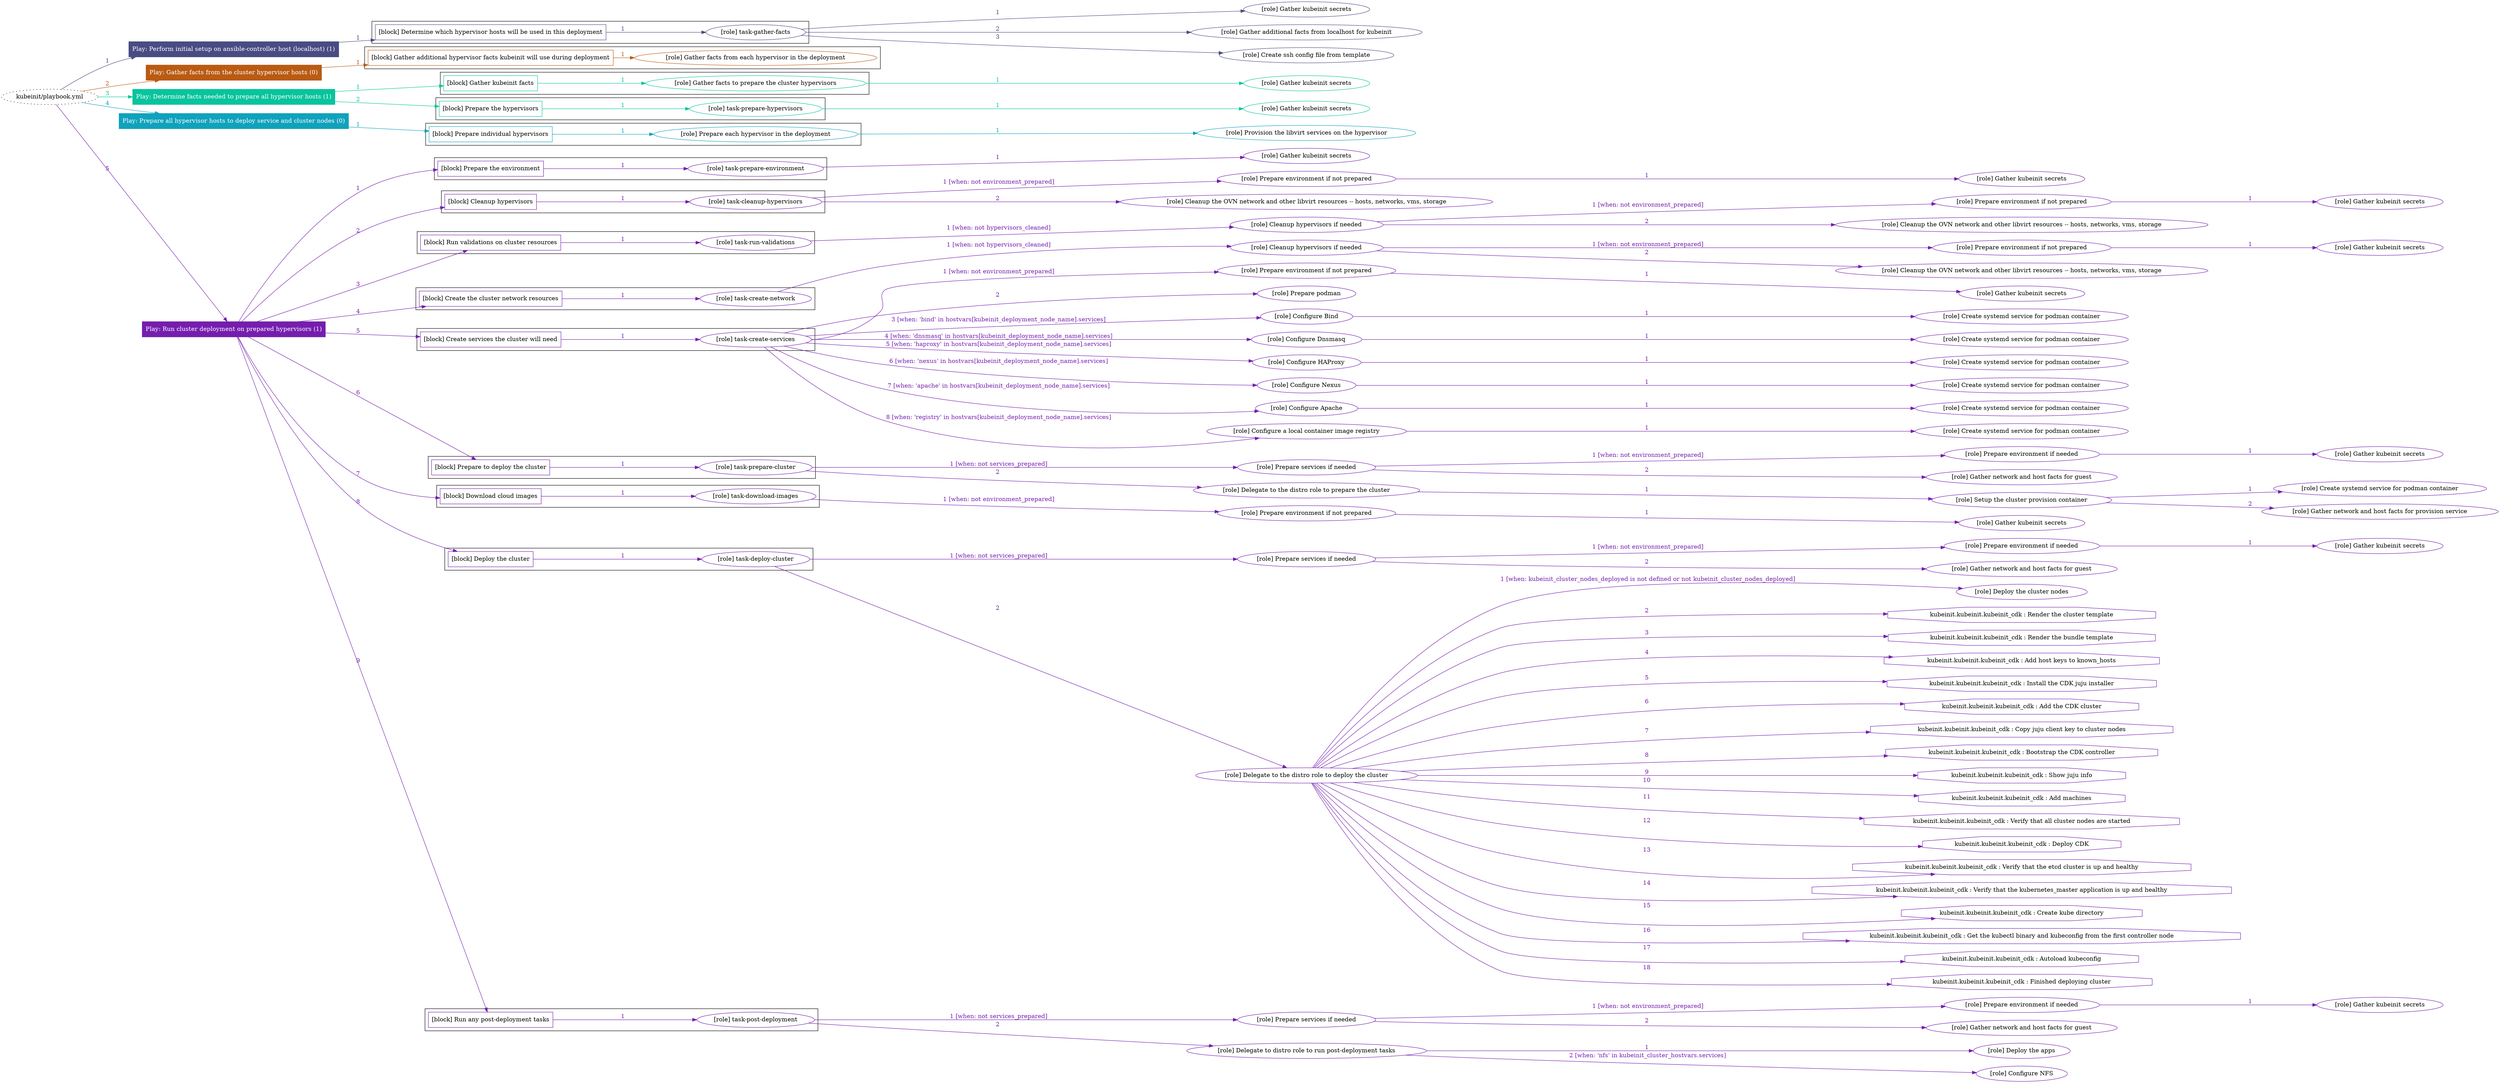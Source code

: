 digraph {
	graph [concentrate=true ordering=in rankdir=LR ratio=fill]
	edge [esep=5 sep=10]
	"kubeinit/playbook.yml" [URL="/home/runner/work/kubeinit/kubeinit/kubeinit/playbook.yml" id=playbook_807afcb3 style=dotted]
	play_72d85280 [label="Play: Perform initial setup on ansible-controller host (localhost) (1)" URL="/home/runner/work/kubeinit/kubeinit/kubeinit/playbook.yml" color="#494c83" fontcolor="#ffffff" id=play_72d85280 shape=box style=filled tooltip=localhost]
	"kubeinit/playbook.yml" -> play_72d85280 [label="1 " color="#494c83" fontcolor="#494c83" id=edge_9bc41b29 labeltooltip="1 " tooltip="1 "]
	subgraph "Gather kubeinit secrets" {
		role_d0f6500c [label="[role] Gather kubeinit secrets" URL="/home/runner/.ansible/collections/ansible_collections/kubeinit/kubeinit/roles/kubeinit_prepare/tasks/build_hypervisors_group.yml" color="#494c83" id=role_d0f6500c tooltip="Gather kubeinit secrets"]
	}
	subgraph "Gather additional facts from localhost for kubeinit" {
		role_c0fd6f5e [label="[role] Gather additional facts from localhost for kubeinit" URL="/home/runner/.ansible/collections/ansible_collections/kubeinit/kubeinit/roles/kubeinit_prepare/tasks/build_hypervisors_group.yml" color="#494c83" id=role_c0fd6f5e tooltip="Gather additional facts from localhost for kubeinit"]
	}
	subgraph "Create ssh config file from template" {
		role_49e14004 [label="[role] Create ssh config file from template" URL="/home/runner/.ansible/collections/ansible_collections/kubeinit/kubeinit/roles/kubeinit_prepare/tasks/build_hypervisors_group.yml" color="#494c83" id=role_49e14004 tooltip="Create ssh config file from template"]
	}
	subgraph "task-gather-facts" {
		role_66476ab8 [label="[role] task-gather-facts" URL="/home/runner/work/kubeinit/kubeinit/kubeinit/playbook.yml" color="#494c83" id=role_66476ab8 tooltip="task-gather-facts"]
		role_66476ab8 -> role_d0f6500c [label="1 " color="#494c83" fontcolor="#494c83" id=edge_bdbd40cb labeltooltip="1 " tooltip="1 "]
		role_66476ab8 -> role_c0fd6f5e [label="2 " color="#494c83" fontcolor="#494c83" id=edge_6bf9a58d labeltooltip="2 " tooltip="2 "]
		role_66476ab8 -> role_49e14004 [label="3 " color="#494c83" fontcolor="#494c83" id=edge_45134949 labeltooltip="3 " tooltip="3 "]
	}
	subgraph "Play: Perform initial setup on ansible-controller host (localhost) (1)" {
		play_72d85280 -> block_8eb4aaf5 [label=1 color="#494c83" fontcolor="#494c83" id=edge_737d1ac2 labeltooltip=1 tooltip=1]
		subgraph cluster_block_8eb4aaf5 {
			block_8eb4aaf5 [label="[block] Determine which hypervisor hosts will be used in this deployment" URL="/home/runner/work/kubeinit/kubeinit/kubeinit/playbook.yml" color="#494c83" id=block_8eb4aaf5 labeltooltip="Determine which hypervisor hosts will be used in this deployment" shape=box tooltip="Determine which hypervisor hosts will be used in this deployment"]
			block_8eb4aaf5 -> role_66476ab8 [label="1 " color="#494c83" fontcolor="#494c83" id=edge_fb943f0a labeltooltip="1 " tooltip="1 "]
		}
	}
	play_82b5a9ed [label="Play: Gather facts from the cluster hypervisor hosts (0)" URL="/home/runner/work/kubeinit/kubeinit/kubeinit/playbook.yml" color="#b95b13" fontcolor="#ffffff" id=play_82b5a9ed shape=box style=filled tooltip="Play: Gather facts from the cluster hypervisor hosts (0)"]
	"kubeinit/playbook.yml" -> play_82b5a9ed [label="2 " color="#b95b13" fontcolor="#b95b13" id=edge_2a44a134 labeltooltip="2 " tooltip="2 "]
	subgraph "Gather facts from each hypervisor in the deployment" {
		role_7e73f5ad [label="[role] Gather facts from each hypervisor in the deployment" URL="/home/runner/work/kubeinit/kubeinit/kubeinit/playbook.yml" color="#b95b13" id=role_7e73f5ad tooltip="Gather facts from each hypervisor in the deployment"]
	}
	subgraph "Play: Gather facts from the cluster hypervisor hosts (0)" {
		play_82b5a9ed -> block_89ebc3cc [label=1 color="#b95b13" fontcolor="#b95b13" id=edge_05bf8b0d labeltooltip=1 tooltip=1]
		subgraph cluster_block_89ebc3cc {
			block_89ebc3cc [label="[block] Gather additional hypervisor facts kubeinit will use during deployment" URL="/home/runner/work/kubeinit/kubeinit/kubeinit/playbook.yml" color="#b95b13" id=block_89ebc3cc labeltooltip="Gather additional hypervisor facts kubeinit will use during deployment" shape=box tooltip="Gather additional hypervisor facts kubeinit will use during deployment"]
			block_89ebc3cc -> role_7e73f5ad [label="1 " color="#b95b13" fontcolor="#b95b13" id=edge_594b7ee4 labeltooltip="1 " tooltip="1 "]
		}
	}
	play_d6a08d46 [label="Play: Determine facts needed to prepare all hypervisor hosts (1)" URL="/home/runner/work/kubeinit/kubeinit/kubeinit/playbook.yml" color="#08c49d" fontcolor="#ffffff" id=play_d6a08d46 shape=box style=filled tooltip=localhost]
	"kubeinit/playbook.yml" -> play_d6a08d46 [label="3 " color="#08c49d" fontcolor="#08c49d" id=edge_3e920ef9 labeltooltip="3 " tooltip="3 "]
	subgraph "Gather kubeinit secrets" {
		role_554f23fd [label="[role] Gather kubeinit secrets" URL="/home/runner/.ansible/collections/ansible_collections/kubeinit/kubeinit/roles/kubeinit_prepare/tasks/gather_kubeinit_facts.yml" color="#08c49d" id=role_554f23fd tooltip="Gather kubeinit secrets"]
	}
	subgraph "Gather facts to prepare the cluster hypervisors" {
		role_9207a288 [label="[role] Gather facts to prepare the cluster hypervisors" URL="/home/runner/work/kubeinit/kubeinit/kubeinit/playbook.yml" color="#08c49d" id=role_9207a288 tooltip="Gather facts to prepare the cluster hypervisors"]
		role_9207a288 -> role_554f23fd [label="1 " color="#08c49d" fontcolor="#08c49d" id=edge_f688b515 labeltooltip="1 " tooltip="1 "]
	}
	subgraph "Gather kubeinit secrets" {
		role_eb091a63 [label="[role] Gather kubeinit secrets" URL="/home/runner/.ansible/collections/ansible_collections/kubeinit/kubeinit/roles/kubeinit_prepare/tasks/gather_kubeinit_facts.yml" color="#08c49d" id=role_eb091a63 tooltip="Gather kubeinit secrets"]
	}
	subgraph "task-prepare-hypervisors" {
		role_2efc2c1f [label="[role] task-prepare-hypervisors" URL="/home/runner/work/kubeinit/kubeinit/kubeinit/playbook.yml" color="#08c49d" id=role_2efc2c1f tooltip="task-prepare-hypervisors"]
		role_2efc2c1f -> role_eb091a63 [label="1 " color="#08c49d" fontcolor="#08c49d" id=edge_289c73aa labeltooltip="1 " tooltip="1 "]
	}
	subgraph "Play: Determine facts needed to prepare all hypervisor hosts (1)" {
		play_d6a08d46 -> block_67464c4c [label=1 color="#08c49d" fontcolor="#08c49d" id=edge_c798e070 labeltooltip=1 tooltip=1]
		subgraph cluster_block_67464c4c {
			block_67464c4c [label="[block] Gather kubeinit facts" URL="/home/runner/work/kubeinit/kubeinit/kubeinit/playbook.yml" color="#08c49d" id=block_67464c4c labeltooltip="Gather kubeinit facts" shape=box tooltip="Gather kubeinit facts"]
			block_67464c4c -> role_9207a288 [label="1 " color="#08c49d" fontcolor="#08c49d" id=edge_fb7021fe labeltooltip="1 " tooltip="1 "]
		}
		play_d6a08d46 -> block_cfb1b53c [label=2 color="#08c49d" fontcolor="#08c49d" id=edge_9800d2ea labeltooltip=2 tooltip=2]
		subgraph cluster_block_cfb1b53c {
			block_cfb1b53c [label="[block] Prepare the hypervisors" URL="/home/runner/work/kubeinit/kubeinit/kubeinit/playbook.yml" color="#08c49d" id=block_cfb1b53c labeltooltip="Prepare the hypervisors" shape=box tooltip="Prepare the hypervisors"]
			block_cfb1b53c -> role_2efc2c1f [label="1 " color="#08c49d" fontcolor="#08c49d" id=edge_432f8494 labeltooltip="1 " tooltip="1 "]
		}
	}
	play_b686826c [label="Play: Prepare all hypervisor hosts to deploy service and cluster nodes (0)" URL="/home/runner/work/kubeinit/kubeinit/kubeinit/playbook.yml" color="#10a2bc" fontcolor="#ffffff" id=play_b686826c shape=box style=filled tooltip="Play: Prepare all hypervisor hosts to deploy service and cluster nodes (0)"]
	"kubeinit/playbook.yml" -> play_b686826c [label="4 " color="#10a2bc" fontcolor="#10a2bc" id=edge_7650e590 labeltooltip="4 " tooltip="4 "]
	subgraph "Provision the libvirt services on the hypervisor" {
		role_6a83eb4a [label="[role] Provision the libvirt services on the hypervisor" URL="/home/runner/.ansible/collections/ansible_collections/kubeinit/kubeinit/roles/kubeinit_prepare/tasks/prepare_hypervisor.yml" color="#10a2bc" id=role_6a83eb4a tooltip="Provision the libvirt services on the hypervisor"]
	}
	subgraph "Prepare each hypervisor in the deployment" {
		role_26cecf05 [label="[role] Prepare each hypervisor in the deployment" URL="/home/runner/work/kubeinit/kubeinit/kubeinit/playbook.yml" color="#10a2bc" id=role_26cecf05 tooltip="Prepare each hypervisor in the deployment"]
		role_26cecf05 -> role_6a83eb4a [label="1 " color="#10a2bc" fontcolor="#10a2bc" id=edge_0ee07f1f labeltooltip="1 " tooltip="1 "]
	}
	subgraph "Play: Prepare all hypervisor hosts to deploy service and cluster nodes (0)" {
		play_b686826c -> block_3ac03a0c [label=1 color="#10a2bc" fontcolor="#10a2bc" id=edge_50d539e2 labeltooltip=1 tooltip=1]
		subgraph cluster_block_3ac03a0c {
			block_3ac03a0c [label="[block] Prepare individual hypervisors" URL="/home/runner/work/kubeinit/kubeinit/kubeinit/playbook.yml" color="#10a2bc" id=block_3ac03a0c labeltooltip="Prepare individual hypervisors" shape=box tooltip="Prepare individual hypervisors"]
			block_3ac03a0c -> role_26cecf05 [label="1 " color="#10a2bc" fontcolor="#10a2bc" id=edge_7c0b0157 labeltooltip="1 " tooltip="1 "]
		}
	}
	play_881caf05 [label="Play: Run cluster deployment on prepared hypervisors (1)" URL="/home/runner/work/kubeinit/kubeinit/kubeinit/playbook.yml" color="#751eae" fontcolor="#ffffff" id=play_881caf05 shape=box style=filled tooltip=localhost]
	"kubeinit/playbook.yml" -> play_881caf05 [label="5 " color="#751eae" fontcolor="#751eae" id=edge_552448b4 labeltooltip="5 " tooltip="5 "]
	subgraph "Gather kubeinit secrets" {
		role_c11ff6de [label="[role] Gather kubeinit secrets" URL="/home/runner/.ansible/collections/ansible_collections/kubeinit/kubeinit/roles/kubeinit_prepare/tasks/gather_kubeinit_facts.yml" color="#751eae" id=role_c11ff6de tooltip="Gather kubeinit secrets"]
	}
	subgraph "task-prepare-environment" {
		role_1b813ffa [label="[role] task-prepare-environment" URL="/home/runner/work/kubeinit/kubeinit/kubeinit/playbook.yml" color="#751eae" id=role_1b813ffa tooltip="task-prepare-environment"]
		role_1b813ffa -> role_c11ff6de [label="1 " color="#751eae" fontcolor="#751eae" id=edge_c035a4ec labeltooltip="1 " tooltip="1 "]
	}
	subgraph "Gather kubeinit secrets" {
		role_f7f5b5ad [label="[role] Gather kubeinit secrets" URL="/home/runner/.ansible/collections/ansible_collections/kubeinit/kubeinit/roles/kubeinit_prepare/tasks/gather_kubeinit_facts.yml" color="#751eae" id=role_f7f5b5ad tooltip="Gather kubeinit secrets"]
	}
	subgraph "Prepare environment if not prepared" {
		role_ed73eca5 [label="[role] Prepare environment if not prepared" URL="/home/runner/.ansible/collections/ansible_collections/kubeinit/kubeinit/roles/kubeinit_prepare/tasks/cleanup_hypervisors.yml" color="#751eae" id=role_ed73eca5 tooltip="Prepare environment if not prepared"]
		role_ed73eca5 -> role_f7f5b5ad [label="1 " color="#751eae" fontcolor="#751eae" id=edge_040d75dd labeltooltip="1 " tooltip="1 "]
	}
	subgraph "Cleanup the OVN network and other libvirt resources -- hosts, networks, vms, storage" {
		role_44eb59c2 [label="[role] Cleanup the OVN network and other libvirt resources -- hosts, networks, vms, storage" URL="/home/runner/.ansible/collections/ansible_collections/kubeinit/kubeinit/roles/kubeinit_prepare/tasks/cleanup_hypervisors.yml" color="#751eae" id=role_44eb59c2 tooltip="Cleanup the OVN network and other libvirt resources -- hosts, networks, vms, storage"]
	}
	subgraph "task-cleanup-hypervisors" {
		role_c68fcd08 [label="[role] task-cleanup-hypervisors" URL="/home/runner/work/kubeinit/kubeinit/kubeinit/playbook.yml" color="#751eae" id=role_c68fcd08 tooltip="task-cleanup-hypervisors"]
		role_c68fcd08 -> role_ed73eca5 [label="1 [when: not environment_prepared]" color="#751eae" fontcolor="#751eae" id=edge_2a2c1946 labeltooltip="1 [when: not environment_prepared]" tooltip="1 [when: not environment_prepared]"]
		role_c68fcd08 -> role_44eb59c2 [label="2 " color="#751eae" fontcolor="#751eae" id=edge_a1aee3fc labeltooltip="2 " tooltip="2 "]
	}
	subgraph "Gather kubeinit secrets" {
		role_733ccf78 [label="[role] Gather kubeinit secrets" URL="/home/runner/.ansible/collections/ansible_collections/kubeinit/kubeinit/roles/kubeinit_prepare/tasks/gather_kubeinit_facts.yml" color="#751eae" id=role_733ccf78 tooltip="Gather kubeinit secrets"]
	}
	subgraph "Prepare environment if not prepared" {
		role_c6f734a5 [label="[role] Prepare environment if not prepared" URL="/home/runner/.ansible/collections/ansible_collections/kubeinit/kubeinit/roles/kubeinit_prepare/tasks/cleanup_hypervisors.yml" color="#751eae" id=role_c6f734a5 tooltip="Prepare environment if not prepared"]
		role_c6f734a5 -> role_733ccf78 [label="1 " color="#751eae" fontcolor="#751eae" id=edge_d8a799dd labeltooltip="1 " tooltip="1 "]
	}
	subgraph "Cleanup the OVN network and other libvirt resources -- hosts, networks, vms, storage" {
		role_660168cf [label="[role] Cleanup the OVN network and other libvirt resources -- hosts, networks, vms, storage" URL="/home/runner/.ansible/collections/ansible_collections/kubeinit/kubeinit/roles/kubeinit_prepare/tasks/cleanup_hypervisors.yml" color="#751eae" id=role_660168cf tooltip="Cleanup the OVN network and other libvirt resources -- hosts, networks, vms, storage"]
	}
	subgraph "Cleanup hypervisors if needed" {
		role_6ae39005 [label="[role] Cleanup hypervisors if needed" URL="/home/runner/.ansible/collections/ansible_collections/kubeinit/kubeinit/roles/kubeinit_validations/tasks/main.yml" color="#751eae" id=role_6ae39005 tooltip="Cleanup hypervisors if needed"]
		role_6ae39005 -> role_c6f734a5 [label="1 [when: not environment_prepared]" color="#751eae" fontcolor="#751eae" id=edge_a6c81560 labeltooltip="1 [when: not environment_prepared]" tooltip="1 [when: not environment_prepared]"]
		role_6ae39005 -> role_660168cf [label="2 " color="#751eae" fontcolor="#751eae" id=edge_58516fd8 labeltooltip="2 " tooltip="2 "]
	}
	subgraph "task-run-validations" {
		role_bd61c7ae [label="[role] task-run-validations" URL="/home/runner/work/kubeinit/kubeinit/kubeinit/playbook.yml" color="#751eae" id=role_bd61c7ae tooltip="task-run-validations"]
		role_bd61c7ae -> role_6ae39005 [label="1 [when: not hypervisors_cleaned]" color="#751eae" fontcolor="#751eae" id=edge_e5ff1465 labeltooltip="1 [when: not hypervisors_cleaned]" tooltip="1 [when: not hypervisors_cleaned]"]
	}
	subgraph "Gather kubeinit secrets" {
		role_5136def2 [label="[role] Gather kubeinit secrets" URL="/home/runner/.ansible/collections/ansible_collections/kubeinit/kubeinit/roles/kubeinit_prepare/tasks/gather_kubeinit_facts.yml" color="#751eae" id=role_5136def2 tooltip="Gather kubeinit secrets"]
	}
	subgraph "Prepare environment if not prepared" {
		role_7eaab13d [label="[role] Prepare environment if not prepared" URL="/home/runner/.ansible/collections/ansible_collections/kubeinit/kubeinit/roles/kubeinit_prepare/tasks/cleanup_hypervisors.yml" color="#751eae" id=role_7eaab13d tooltip="Prepare environment if not prepared"]
		role_7eaab13d -> role_5136def2 [label="1 " color="#751eae" fontcolor="#751eae" id=edge_f37d13d8 labeltooltip="1 " tooltip="1 "]
	}
	subgraph "Cleanup the OVN network and other libvirt resources -- hosts, networks, vms, storage" {
		role_8e941ceb [label="[role] Cleanup the OVN network and other libvirt resources -- hosts, networks, vms, storage" URL="/home/runner/.ansible/collections/ansible_collections/kubeinit/kubeinit/roles/kubeinit_prepare/tasks/cleanup_hypervisors.yml" color="#751eae" id=role_8e941ceb tooltip="Cleanup the OVN network and other libvirt resources -- hosts, networks, vms, storage"]
	}
	subgraph "Cleanup hypervisors if needed" {
		role_cb40becd [label="[role] Cleanup hypervisors if needed" URL="/home/runner/.ansible/collections/ansible_collections/kubeinit/kubeinit/roles/kubeinit_libvirt/tasks/create_network.yml" color="#751eae" id=role_cb40becd tooltip="Cleanup hypervisors if needed"]
		role_cb40becd -> role_7eaab13d [label="1 [when: not environment_prepared]" color="#751eae" fontcolor="#751eae" id=edge_5a046786 labeltooltip="1 [when: not environment_prepared]" tooltip="1 [when: not environment_prepared]"]
		role_cb40becd -> role_8e941ceb [label="2 " color="#751eae" fontcolor="#751eae" id=edge_f82b9a5c labeltooltip="2 " tooltip="2 "]
	}
	subgraph "task-create-network" {
		role_6bb20e8b [label="[role] task-create-network" URL="/home/runner/work/kubeinit/kubeinit/kubeinit/playbook.yml" color="#751eae" id=role_6bb20e8b tooltip="task-create-network"]
		role_6bb20e8b -> role_cb40becd [label="1 [when: not hypervisors_cleaned]" color="#751eae" fontcolor="#751eae" id=edge_0411e12e labeltooltip="1 [when: not hypervisors_cleaned]" tooltip="1 [when: not hypervisors_cleaned]"]
	}
	subgraph "Gather kubeinit secrets" {
		role_bf42d7fd [label="[role] Gather kubeinit secrets" URL="/home/runner/.ansible/collections/ansible_collections/kubeinit/kubeinit/roles/kubeinit_prepare/tasks/gather_kubeinit_facts.yml" color="#751eae" id=role_bf42d7fd tooltip="Gather kubeinit secrets"]
	}
	subgraph "Prepare environment if not prepared" {
		role_5a38db80 [label="[role] Prepare environment if not prepared" URL="/home/runner/.ansible/collections/ansible_collections/kubeinit/kubeinit/roles/kubeinit_services/tasks/main.yml" color="#751eae" id=role_5a38db80 tooltip="Prepare environment if not prepared"]
		role_5a38db80 -> role_bf42d7fd [label="1 " color="#751eae" fontcolor="#751eae" id=edge_8f5bc291 labeltooltip="1 " tooltip="1 "]
	}
	subgraph "Prepare podman" {
		role_eb76ab4a [label="[role] Prepare podman" URL="/home/runner/.ansible/collections/ansible_collections/kubeinit/kubeinit/roles/kubeinit_services/tasks/00_create_service_pod.yml" color="#751eae" id=role_eb76ab4a tooltip="Prepare podman"]
	}
	subgraph "Create systemd service for podman container" {
		role_575f34af [label="[role] Create systemd service for podman container" URL="/home/runner/.ansible/collections/ansible_collections/kubeinit/kubeinit/roles/kubeinit_bind/tasks/main.yml" color="#751eae" id=role_575f34af tooltip="Create systemd service for podman container"]
	}
	subgraph "Configure Bind" {
		role_e87ea4a6 [label="[role] Configure Bind" URL="/home/runner/.ansible/collections/ansible_collections/kubeinit/kubeinit/roles/kubeinit_services/tasks/start_services_containers.yml" color="#751eae" id=role_e87ea4a6 tooltip="Configure Bind"]
		role_e87ea4a6 -> role_575f34af [label="1 " color="#751eae" fontcolor="#751eae" id=edge_14bcb4c8 labeltooltip="1 " tooltip="1 "]
	}
	subgraph "Create systemd service for podman container" {
		role_1bb0c163 [label="[role] Create systemd service for podman container" URL="/home/runner/.ansible/collections/ansible_collections/kubeinit/kubeinit/roles/kubeinit_dnsmasq/tasks/main.yml" color="#751eae" id=role_1bb0c163 tooltip="Create systemd service for podman container"]
	}
	subgraph "Configure Dnsmasq" {
		role_d3bd1fcc [label="[role] Configure Dnsmasq" URL="/home/runner/.ansible/collections/ansible_collections/kubeinit/kubeinit/roles/kubeinit_services/tasks/start_services_containers.yml" color="#751eae" id=role_d3bd1fcc tooltip="Configure Dnsmasq"]
		role_d3bd1fcc -> role_1bb0c163 [label="1 " color="#751eae" fontcolor="#751eae" id=edge_4b89a2ef labeltooltip="1 " tooltip="1 "]
	}
	subgraph "Create systemd service for podman container" {
		role_dff779b5 [label="[role] Create systemd service for podman container" URL="/home/runner/.ansible/collections/ansible_collections/kubeinit/kubeinit/roles/kubeinit_haproxy/tasks/main.yml" color="#751eae" id=role_dff779b5 tooltip="Create systemd service for podman container"]
	}
	subgraph "Configure HAProxy" {
		role_7f648210 [label="[role] Configure HAProxy" URL="/home/runner/.ansible/collections/ansible_collections/kubeinit/kubeinit/roles/kubeinit_services/tasks/start_services_containers.yml" color="#751eae" id=role_7f648210 tooltip="Configure HAProxy"]
		role_7f648210 -> role_dff779b5 [label="1 " color="#751eae" fontcolor="#751eae" id=edge_c0f6be6f labeltooltip="1 " tooltip="1 "]
	}
	subgraph "Create systemd service for podman container" {
		role_eb3d4fac [label="[role] Create systemd service for podman container" URL="/home/runner/.ansible/collections/ansible_collections/kubeinit/kubeinit/roles/kubeinit_nexus/tasks/main.yml" color="#751eae" id=role_eb3d4fac tooltip="Create systemd service for podman container"]
	}
	subgraph "Configure Nexus" {
		role_e10afb82 [label="[role] Configure Nexus" URL="/home/runner/.ansible/collections/ansible_collections/kubeinit/kubeinit/roles/kubeinit_services/tasks/start_services_containers.yml" color="#751eae" id=role_e10afb82 tooltip="Configure Nexus"]
		role_e10afb82 -> role_eb3d4fac [label="1 " color="#751eae" fontcolor="#751eae" id=edge_427fa531 labeltooltip="1 " tooltip="1 "]
	}
	subgraph "Create systemd service for podman container" {
		role_0a8f95b3 [label="[role] Create systemd service for podman container" URL="/home/runner/.ansible/collections/ansible_collections/kubeinit/kubeinit/roles/kubeinit_apache/tasks/main.yml" color="#751eae" id=role_0a8f95b3 tooltip="Create systemd service for podman container"]
	}
	subgraph "Configure Apache" {
		role_bf0d2a94 [label="[role] Configure Apache" URL="/home/runner/.ansible/collections/ansible_collections/kubeinit/kubeinit/roles/kubeinit_services/tasks/start_services_containers.yml" color="#751eae" id=role_bf0d2a94 tooltip="Configure Apache"]
		role_bf0d2a94 -> role_0a8f95b3 [label="1 " color="#751eae" fontcolor="#751eae" id=edge_01e96ae9 labeltooltip="1 " tooltip="1 "]
	}
	subgraph "Create systemd service for podman container" {
		role_7c268ee1 [label="[role] Create systemd service for podman container" URL="/home/runner/.ansible/collections/ansible_collections/kubeinit/kubeinit/roles/kubeinit_registry/tasks/main.yml" color="#751eae" id=role_7c268ee1 tooltip="Create systemd service for podman container"]
	}
	subgraph "Configure a local container image registry" {
		role_0f1f78fd [label="[role] Configure a local container image registry" URL="/home/runner/.ansible/collections/ansible_collections/kubeinit/kubeinit/roles/kubeinit_services/tasks/start_services_containers.yml" color="#751eae" id=role_0f1f78fd tooltip="Configure a local container image registry"]
		role_0f1f78fd -> role_7c268ee1 [label="1 " color="#751eae" fontcolor="#751eae" id=edge_cf4351cc labeltooltip="1 " tooltip="1 "]
	}
	subgraph "task-create-services" {
		role_6c9d76ae [label="[role] task-create-services" URL="/home/runner/work/kubeinit/kubeinit/kubeinit/playbook.yml" color="#751eae" id=role_6c9d76ae tooltip="task-create-services"]
		role_6c9d76ae -> role_5a38db80 [label="1 [when: not environment_prepared]" color="#751eae" fontcolor="#751eae" id=edge_48bfd8c1 labeltooltip="1 [when: not environment_prepared]" tooltip="1 [when: not environment_prepared]"]
		role_6c9d76ae -> role_eb76ab4a [label="2 " color="#751eae" fontcolor="#751eae" id=edge_be84095b labeltooltip="2 " tooltip="2 "]
		role_6c9d76ae -> role_e87ea4a6 [label="3 [when: 'bind' in hostvars[kubeinit_deployment_node_name].services]" color="#751eae" fontcolor="#751eae" id=edge_716dd0cf labeltooltip="3 [when: 'bind' in hostvars[kubeinit_deployment_node_name].services]" tooltip="3 [when: 'bind' in hostvars[kubeinit_deployment_node_name].services]"]
		role_6c9d76ae -> role_d3bd1fcc [label="4 [when: 'dnsmasq' in hostvars[kubeinit_deployment_node_name].services]" color="#751eae" fontcolor="#751eae" id=edge_144d5f93 labeltooltip="4 [when: 'dnsmasq' in hostvars[kubeinit_deployment_node_name].services]" tooltip="4 [when: 'dnsmasq' in hostvars[kubeinit_deployment_node_name].services]"]
		role_6c9d76ae -> role_7f648210 [label="5 [when: 'haproxy' in hostvars[kubeinit_deployment_node_name].services]" color="#751eae" fontcolor="#751eae" id=edge_ea8cf2e4 labeltooltip="5 [when: 'haproxy' in hostvars[kubeinit_deployment_node_name].services]" tooltip="5 [when: 'haproxy' in hostvars[kubeinit_deployment_node_name].services]"]
		role_6c9d76ae -> role_e10afb82 [label="6 [when: 'nexus' in hostvars[kubeinit_deployment_node_name].services]" color="#751eae" fontcolor="#751eae" id=edge_d9e8861c labeltooltip="6 [when: 'nexus' in hostvars[kubeinit_deployment_node_name].services]" tooltip="6 [when: 'nexus' in hostvars[kubeinit_deployment_node_name].services]"]
		role_6c9d76ae -> role_bf0d2a94 [label="7 [when: 'apache' in hostvars[kubeinit_deployment_node_name].services]" color="#751eae" fontcolor="#751eae" id=edge_e33cdd08 labeltooltip="7 [when: 'apache' in hostvars[kubeinit_deployment_node_name].services]" tooltip="7 [when: 'apache' in hostvars[kubeinit_deployment_node_name].services]"]
		role_6c9d76ae -> role_0f1f78fd [label="8 [when: 'registry' in hostvars[kubeinit_deployment_node_name].services]" color="#751eae" fontcolor="#751eae" id=edge_11b9a8f1 labeltooltip="8 [when: 'registry' in hostvars[kubeinit_deployment_node_name].services]" tooltip="8 [when: 'registry' in hostvars[kubeinit_deployment_node_name].services]"]
	}
	subgraph "Gather kubeinit secrets" {
		role_78df34a3 [label="[role] Gather kubeinit secrets" URL="/home/runner/.ansible/collections/ansible_collections/kubeinit/kubeinit/roles/kubeinit_prepare/tasks/gather_kubeinit_facts.yml" color="#751eae" id=role_78df34a3 tooltip="Gather kubeinit secrets"]
	}
	subgraph "Prepare environment if needed" {
		role_e492ac9a [label="[role] Prepare environment if needed" URL="/home/runner/.ansible/collections/ansible_collections/kubeinit/kubeinit/roles/kubeinit_services/tasks/prepare_services.yml" color="#751eae" id=role_e492ac9a tooltip="Prepare environment if needed"]
		role_e492ac9a -> role_78df34a3 [label="1 " color="#751eae" fontcolor="#751eae" id=edge_97ec42a4 labeltooltip="1 " tooltip="1 "]
	}
	subgraph "Gather network and host facts for guest" {
		role_60ca4f12 [label="[role] Gather network and host facts for guest" URL="/home/runner/.ansible/collections/ansible_collections/kubeinit/kubeinit/roles/kubeinit_services/tasks/prepare_services.yml" color="#751eae" id=role_60ca4f12 tooltip="Gather network and host facts for guest"]
	}
	subgraph "Prepare services if needed" {
		role_ce12ed28 [label="[role] Prepare services if needed" URL="/home/runner/.ansible/collections/ansible_collections/kubeinit/kubeinit/roles/kubeinit_prepare/tasks/prepare_cluster.yml" color="#751eae" id=role_ce12ed28 tooltip="Prepare services if needed"]
		role_ce12ed28 -> role_e492ac9a [label="1 [when: not environment_prepared]" color="#751eae" fontcolor="#751eae" id=edge_fbbbae9d labeltooltip="1 [when: not environment_prepared]" tooltip="1 [when: not environment_prepared]"]
		role_ce12ed28 -> role_60ca4f12 [label="2 " color="#751eae" fontcolor="#751eae" id=edge_83807e30 labeltooltip="2 " tooltip="2 "]
	}
	subgraph "Create systemd service for podman container" {
		role_eb3cd136 [label="[role] Create systemd service for podman container" URL="/home/runner/.ansible/collections/ansible_collections/kubeinit/kubeinit/roles/kubeinit_services/tasks/create_provision_container.yml" color="#751eae" id=role_eb3cd136 tooltip="Create systemd service for podman container"]
	}
	subgraph "Gather network and host facts for provision service" {
		role_b2dedeb6 [label="[role] Gather network and host facts for provision service" URL="/home/runner/.ansible/collections/ansible_collections/kubeinit/kubeinit/roles/kubeinit_services/tasks/create_provision_container.yml" color="#751eae" id=role_b2dedeb6 tooltip="Gather network and host facts for provision service"]
	}
	subgraph "Setup the cluster provision container" {
		role_71a88850 [label="[role] Setup the cluster provision container" URL="/home/runner/.ansible/collections/ansible_collections/kubeinit/kubeinit/roles/kubeinit_cdk/tasks/prepare_cluster.yml" color="#751eae" id=role_71a88850 tooltip="Setup the cluster provision container"]
		role_71a88850 -> role_eb3cd136 [label="1 " color="#751eae" fontcolor="#751eae" id=edge_614dc956 labeltooltip="1 " tooltip="1 "]
		role_71a88850 -> role_b2dedeb6 [label="2 " color="#751eae" fontcolor="#751eae" id=edge_e0928545 labeltooltip="2 " tooltip="2 "]
	}
	subgraph "Delegate to the distro role to prepare the cluster" {
		role_90d69d1c [label="[role] Delegate to the distro role to prepare the cluster" URL="/home/runner/.ansible/collections/ansible_collections/kubeinit/kubeinit/roles/kubeinit_prepare/tasks/prepare_cluster.yml" color="#751eae" id=role_90d69d1c tooltip="Delegate to the distro role to prepare the cluster"]
		role_90d69d1c -> role_71a88850 [label="1 " color="#751eae" fontcolor="#751eae" id=edge_407f5cac labeltooltip="1 " tooltip="1 "]
	}
	subgraph "task-prepare-cluster" {
		role_5bd3fca1 [label="[role] task-prepare-cluster" URL="/home/runner/work/kubeinit/kubeinit/kubeinit/playbook.yml" color="#751eae" id=role_5bd3fca1 tooltip="task-prepare-cluster"]
		role_5bd3fca1 -> role_ce12ed28 [label="1 [when: not services_prepared]" color="#751eae" fontcolor="#751eae" id=edge_e4af26b3 labeltooltip="1 [when: not services_prepared]" tooltip="1 [when: not services_prepared]"]
		role_5bd3fca1 -> role_90d69d1c [label="2 " color="#751eae" fontcolor="#751eae" id=edge_20dd301e labeltooltip="2 " tooltip="2 "]
	}
	subgraph "Gather kubeinit secrets" {
		role_17f5a322 [label="[role] Gather kubeinit secrets" URL="/home/runner/.ansible/collections/ansible_collections/kubeinit/kubeinit/roles/kubeinit_prepare/tasks/gather_kubeinit_facts.yml" color="#751eae" id=role_17f5a322 tooltip="Gather kubeinit secrets"]
	}
	subgraph "Prepare environment if not prepared" {
		role_33a41c2b [label="[role] Prepare environment if not prepared" URL="/home/runner/.ansible/collections/ansible_collections/kubeinit/kubeinit/roles/kubeinit_libvirt/tasks/download_cloud_images.yml" color="#751eae" id=role_33a41c2b tooltip="Prepare environment if not prepared"]
		role_33a41c2b -> role_17f5a322 [label="1 " color="#751eae" fontcolor="#751eae" id=edge_5418fe0c labeltooltip="1 " tooltip="1 "]
	}
	subgraph "task-download-images" {
		role_12d607c5 [label="[role] task-download-images" URL="/home/runner/work/kubeinit/kubeinit/kubeinit/playbook.yml" color="#751eae" id=role_12d607c5 tooltip="task-download-images"]
		role_12d607c5 -> role_33a41c2b [label="1 [when: not environment_prepared]" color="#751eae" fontcolor="#751eae" id=edge_3dab424c labeltooltip="1 [when: not environment_prepared]" tooltip="1 [when: not environment_prepared]"]
	}
	subgraph "Gather kubeinit secrets" {
		role_1aa4de96 [label="[role] Gather kubeinit secrets" URL="/home/runner/.ansible/collections/ansible_collections/kubeinit/kubeinit/roles/kubeinit_prepare/tasks/gather_kubeinit_facts.yml" color="#751eae" id=role_1aa4de96 tooltip="Gather kubeinit secrets"]
	}
	subgraph "Prepare environment if needed" {
		role_4476ced6 [label="[role] Prepare environment if needed" URL="/home/runner/.ansible/collections/ansible_collections/kubeinit/kubeinit/roles/kubeinit_services/tasks/prepare_services.yml" color="#751eae" id=role_4476ced6 tooltip="Prepare environment if needed"]
		role_4476ced6 -> role_1aa4de96 [label="1 " color="#751eae" fontcolor="#751eae" id=edge_31ec08b8 labeltooltip="1 " tooltip="1 "]
	}
	subgraph "Gather network and host facts for guest" {
		role_949437c1 [label="[role] Gather network and host facts for guest" URL="/home/runner/.ansible/collections/ansible_collections/kubeinit/kubeinit/roles/kubeinit_services/tasks/prepare_services.yml" color="#751eae" id=role_949437c1 tooltip="Gather network and host facts for guest"]
	}
	subgraph "Prepare services if needed" {
		role_36629cb7 [label="[role] Prepare services if needed" URL="/home/runner/.ansible/collections/ansible_collections/kubeinit/kubeinit/roles/kubeinit_prepare/tasks/deploy_cluster.yml" color="#751eae" id=role_36629cb7 tooltip="Prepare services if needed"]
		role_36629cb7 -> role_4476ced6 [label="1 [when: not environment_prepared]" color="#751eae" fontcolor="#751eae" id=edge_d582004f labeltooltip="1 [when: not environment_prepared]" tooltip="1 [when: not environment_prepared]"]
		role_36629cb7 -> role_949437c1 [label="2 " color="#751eae" fontcolor="#751eae" id=edge_c035a845 labeltooltip="2 " tooltip="2 "]
	}
	subgraph "Deploy the cluster nodes" {
		role_85a844bf [label="[role] Deploy the cluster nodes" URL="/home/runner/.ansible/collections/ansible_collections/kubeinit/kubeinit/roles/kubeinit_cdk/tasks/main.yml" color="#751eae" id=role_85a844bf tooltip="Deploy the cluster nodes"]
	}
	subgraph "Delegate to the distro role to deploy the cluster" {
		role_f154ea11 [label="[role] Delegate to the distro role to deploy the cluster" URL="/home/runner/.ansible/collections/ansible_collections/kubeinit/kubeinit/roles/kubeinit_prepare/tasks/deploy_cluster.yml" color="#751eae" id=role_f154ea11 tooltip="Delegate to the distro role to deploy the cluster"]
		role_f154ea11 -> role_85a844bf [label="1 [when: kubeinit_cluster_nodes_deployed is not defined or not kubeinit_cluster_nodes_deployed]" color="#751eae" fontcolor="#751eae" id=edge_9a8a3b0f labeltooltip="1 [when: kubeinit_cluster_nodes_deployed is not defined or not kubeinit_cluster_nodes_deployed]" tooltip="1 [when: kubeinit_cluster_nodes_deployed is not defined or not kubeinit_cluster_nodes_deployed]"]
		task_77e3b36b [label="kubeinit.kubeinit.kubeinit_cdk : Render the cluster template" URL="/home/runner/.ansible/collections/ansible_collections/kubeinit/kubeinit/roles/kubeinit_cdk/tasks/main.yml" color="#751eae" id=task_77e3b36b shape=octagon tooltip="kubeinit.kubeinit.kubeinit_cdk : Render the cluster template"]
		role_f154ea11 -> task_77e3b36b [label="2 " color="#751eae" fontcolor="#751eae" id=edge_73408cc7 labeltooltip="2 " tooltip="2 "]
		task_4063dec1 [label="kubeinit.kubeinit.kubeinit_cdk : Render the bundle template" URL="/home/runner/.ansible/collections/ansible_collections/kubeinit/kubeinit/roles/kubeinit_cdk/tasks/main.yml" color="#751eae" id=task_4063dec1 shape=octagon tooltip="kubeinit.kubeinit.kubeinit_cdk : Render the bundle template"]
		role_f154ea11 -> task_4063dec1 [label="3 " color="#751eae" fontcolor="#751eae" id=edge_7956b8c1 labeltooltip="3 " tooltip="3 "]
		task_60795eef [label="kubeinit.kubeinit.kubeinit_cdk : Add host keys to known_hosts" URL="/home/runner/.ansible/collections/ansible_collections/kubeinit/kubeinit/roles/kubeinit_cdk/tasks/main.yml" color="#751eae" id=task_60795eef shape=octagon tooltip="kubeinit.kubeinit.kubeinit_cdk : Add host keys to known_hosts"]
		role_f154ea11 -> task_60795eef [label="4 " color="#751eae" fontcolor="#751eae" id=edge_36560f36 labeltooltip="4 " tooltip="4 "]
		task_ef977ad8 [label="kubeinit.kubeinit.kubeinit_cdk : Install the CDK juju installer" URL="/home/runner/.ansible/collections/ansible_collections/kubeinit/kubeinit/roles/kubeinit_cdk/tasks/main.yml" color="#751eae" id=task_ef977ad8 shape=octagon tooltip="kubeinit.kubeinit.kubeinit_cdk : Install the CDK juju installer"]
		role_f154ea11 -> task_ef977ad8 [label="5 " color="#751eae" fontcolor="#751eae" id=edge_36fe527c labeltooltip="5 " tooltip="5 "]
		task_4193e361 [label="kubeinit.kubeinit.kubeinit_cdk : Add the CDK cluster" URL="/home/runner/.ansible/collections/ansible_collections/kubeinit/kubeinit/roles/kubeinit_cdk/tasks/main.yml" color="#751eae" id=task_4193e361 shape=octagon tooltip="kubeinit.kubeinit.kubeinit_cdk : Add the CDK cluster"]
		role_f154ea11 -> task_4193e361 [label="6 " color="#751eae" fontcolor="#751eae" id=edge_d227d6a9 labeltooltip="6 " tooltip="6 "]
		task_0b238fae [label="kubeinit.kubeinit.kubeinit_cdk : Copy juju client key to cluster nodes" URL="/home/runner/.ansible/collections/ansible_collections/kubeinit/kubeinit/roles/kubeinit_cdk/tasks/main.yml" color="#751eae" id=task_0b238fae shape=octagon tooltip="kubeinit.kubeinit.kubeinit_cdk : Copy juju client key to cluster nodes"]
		role_f154ea11 -> task_0b238fae [label="7 " color="#751eae" fontcolor="#751eae" id=edge_46a3c527 labeltooltip="7 " tooltip="7 "]
		task_fd416315 [label="kubeinit.kubeinit.kubeinit_cdk : Bootstrap the CDK controller" URL="/home/runner/.ansible/collections/ansible_collections/kubeinit/kubeinit/roles/kubeinit_cdk/tasks/main.yml" color="#751eae" id=task_fd416315 shape=octagon tooltip="kubeinit.kubeinit.kubeinit_cdk : Bootstrap the CDK controller"]
		role_f154ea11 -> task_fd416315 [label="8 " color="#751eae" fontcolor="#751eae" id=edge_e054ed67 labeltooltip="8 " tooltip="8 "]
		task_53b2ef60 [label="kubeinit.kubeinit.kubeinit_cdk : Show juju info" URL="/home/runner/.ansible/collections/ansible_collections/kubeinit/kubeinit/roles/kubeinit_cdk/tasks/main.yml" color="#751eae" id=task_53b2ef60 shape=octagon tooltip="kubeinit.kubeinit.kubeinit_cdk : Show juju info"]
		role_f154ea11 -> task_53b2ef60 [label="9 " color="#751eae" fontcolor="#751eae" id=edge_2eb35516 labeltooltip="9 " tooltip="9 "]
		task_a6bed4db [label="kubeinit.kubeinit.kubeinit_cdk : Add machines" URL="/home/runner/.ansible/collections/ansible_collections/kubeinit/kubeinit/roles/kubeinit_cdk/tasks/main.yml" color="#751eae" id=task_a6bed4db shape=octagon tooltip="kubeinit.kubeinit.kubeinit_cdk : Add machines"]
		role_f154ea11 -> task_a6bed4db [label="10 " color="#751eae" fontcolor="#751eae" id=edge_208d4221 labeltooltip="10 " tooltip="10 "]
		task_f6a87747 [label="kubeinit.kubeinit.kubeinit_cdk : Verify that all cluster nodes are started" URL="/home/runner/.ansible/collections/ansible_collections/kubeinit/kubeinit/roles/kubeinit_cdk/tasks/main.yml" color="#751eae" id=task_f6a87747 shape=octagon tooltip="kubeinit.kubeinit.kubeinit_cdk : Verify that all cluster nodes are started"]
		role_f154ea11 -> task_f6a87747 [label="11 " color="#751eae" fontcolor="#751eae" id=edge_42493d25 labeltooltip="11 " tooltip="11 "]
		task_47c1335e [label="kubeinit.kubeinit.kubeinit_cdk : Deploy CDK" URL="/home/runner/.ansible/collections/ansible_collections/kubeinit/kubeinit/roles/kubeinit_cdk/tasks/main.yml" color="#751eae" id=task_47c1335e shape=octagon tooltip="kubeinit.kubeinit.kubeinit_cdk : Deploy CDK"]
		role_f154ea11 -> task_47c1335e [label="12 " color="#751eae" fontcolor="#751eae" id=edge_6d2c4e53 labeltooltip="12 " tooltip="12 "]
		task_9618aabf [label="kubeinit.kubeinit.kubeinit_cdk : Verify that the etcd cluster is up and healthy" URL="/home/runner/.ansible/collections/ansible_collections/kubeinit/kubeinit/roles/kubeinit_cdk/tasks/main.yml" color="#751eae" id=task_9618aabf shape=octagon tooltip="kubeinit.kubeinit.kubeinit_cdk : Verify that the etcd cluster is up and healthy"]
		role_f154ea11 -> task_9618aabf [label="13 " color="#751eae" fontcolor="#751eae" id=edge_34dcbeee labeltooltip="13 " tooltip="13 "]
		task_66247c53 [label="kubeinit.kubeinit.kubeinit_cdk : Verify that the kubernetes_master application is up and healthy" URL="/home/runner/.ansible/collections/ansible_collections/kubeinit/kubeinit/roles/kubeinit_cdk/tasks/main.yml" color="#751eae" id=task_66247c53 shape=octagon tooltip="kubeinit.kubeinit.kubeinit_cdk : Verify that the kubernetes_master application is up and healthy"]
		role_f154ea11 -> task_66247c53 [label="14 " color="#751eae" fontcolor="#751eae" id=edge_daadf879 labeltooltip="14 " tooltip="14 "]
		task_0c6d98a5 [label="kubeinit.kubeinit.kubeinit_cdk : Create kube directory" URL="/home/runner/.ansible/collections/ansible_collections/kubeinit/kubeinit/roles/kubeinit_cdk/tasks/main.yml" color="#751eae" id=task_0c6d98a5 shape=octagon tooltip="kubeinit.kubeinit.kubeinit_cdk : Create kube directory"]
		role_f154ea11 -> task_0c6d98a5 [label="15 " color="#751eae" fontcolor="#751eae" id=edge_ea83dac3 labeltooltip="15 " tooltip="15 "]
		task_cf4b136b [label="kubeinit.kubeinit.kubeinit_cdk : Get the kubectl binary and kubeconfig from the first controller node" URL="/home/runner/.ansible/collections/ansible_collections/kubeinit/kubeinit/roles/kubeinit_cdk/tasks/main.yml" color="#751eae" id=task_cf4b136b shape=octagon tooltip="kubeinit.kubeinit.kubeinit_cdk : Get the kubectl binary and kubeconfig from the first controller node"]
		role_f154ea11 -> task_cf4b136b [label="16 " color="#751eae" fontcolor="#751eae" id=edge_2b9174e7 labeltooltip="16 " tooltip="16 "]
		task_23338769 [label="kubeinit.kubeinit.kubeinit_cdk : Autoload kubeconfig" URL="/home/runner/.ansible/collections/ansible_collections/kubeinit/kubeinit/roles/kubeinit_cdk/tasks/main.yml" color="#751eae" id=task_23338769 shape=octagon tooltip="kubeinit.kubeinit.kubeinit_cdk : Autoload kubeconfig"]
		role_f154ea11 -> task_23338769 [label="17 " color="#751eae" fontcolor="#751eae" id=edge_dc4bff62 labeltooltip="17 " tooltip="17 "]
		task_a28807a3 [label="kubeinit.kubeinit.kubeinit_cdk : Finished deploying cluster" URL="/home/runner/.ansible/collections/ansible_collections/kubeinit/kubeinit/roles/kubeinit_cdk/tasks/main.yml" color="#751eae" id=task_a28807a3 shape=octagon tooltip="kubeinit.kubeinit.kubeinit_cdk : Finished deploying cluster"]
		role_f154ea11 -> task_a28807a3 [label="18 " color="#751eae" fontcolor="#751eae" id=edge_8b93e9ab labeltooltip="18 " tooltip="18 "]
	}
	subgraph "task-deploy-cluster" {
		role_0004f3df [label="[role] task-deploy-cluster" URL="/home/runner/work/kubeinit/kubeinit/kubeinit/playbook.yml" color="#751eae" id=role_0004f3df tooltip="task-deploy-cluster"]
		role_0004f3df -> role_36629cb7 [label="1 [when: not services_prepared]" color="#751eae" fontcolor="#751eae" id=edge_c870dbbd labeltooltip="1 [when: not services_prepared]" tooltip="1 [when: not services_prepared]"]
		role_0004f3df -> role_f154ea11 [label="2 " color="#751eae" fontcolor="#751eae" id=edge_350e7e3c labeltooltip="2 " tooltip="2 "]
	}
	subgraph "Gather kubeinit secrets" {
		role_03397d48 [label="[role] Gather kubeinit secrets" URL="/home/runner/.ansible/collections/ansible_collections/kubeinit/kubeinit/roles/kubeinit_prepare/tasks/gather_kubeinit_facts.yml" color="#751eae" id=role_03397d48 tooltip="Gather kubeinit secrets"]
	}
	subgraph "Prepare environment if needed" {
		role_c96db5dd [label="[role] Prepare environment if needed" URL="/home/runner/.ansible/collections/ansible_collections/kubeinit/kubeinit/roles/kubeinit_services/tasks/prepare_services.yml" color="#751eae" id=role_c96db5dd tooltip="Prepare environment if needed"]
		role_c96db5dd -> role_03397d48 [label="1 " color="#751eae" fontcolor="#751eae" id=edge_8437ef97 labeltooltip="1 " tooltip="1 "]
	}
	subgraph "Gather network and host facts for guest" {
		role_48114506 [label="[role] Gather network and host facts for guest" URL="/home/runner/.ansible/collections/ansible_collections/kubeinit/kubeinit/roles/kubeinit_services/tasks/prepare_services.yml" color="#751eae" id=role_48114506 tooltip="Gather network and host facts for guest"]
	}
	subgraph "Prepare services if needed" {
		role_0db2a2e2 [label="[role] Prepare services if needed" URL="/home/runner/.ansible/collections/ansible_collections/kubeinit/kubeinit/roles/kubeinit_prepare/tasks/post_deployment.yml" color="#751eae" id=role_0db2a2e2 tooltip="Prepare services if needed"]
		role_0db2a2e2 -> role_c96db5dd [label="1 [when: not environment_prepared]" color="#751eae" fontcolor="#751eae" id=edge_293b6aef labeltooltip="1 [when: not environment_prepared]" tooltip="1 [when: not environment_prepared]"]
		role_0db2a2e2 -> role_48114506 [label="2 " color="#751eae" fontcolor="#751eae" id=edge_bd690b67 labeltooltip="2 " tooltip="2 "]
	}
	subgraph "Deploy the apps" {
		role_74fdc3e0 [label="[role] Deploy the apps" URL="/home/runner/.ansible/collections/ansible_collections/kubeinit/kubeinit/roles/kubeinit_cdk/tasks/post_deployment_tasks.yml" color="#751eae" id=role_74fdc3e0 tooltip="Deploy the apps"]
	}
	subgraph "Configure NFS" {
		role_bdc57bc6 [label="[role] Configure NFS" URL="/home/runner/.ansible/collections/ansible_collections/kubeinit/kubeinit/roles/kubeinit_cdk/tasks/post_deployment_tasks.yml" color="#751eae" id=role_bdc57bc6 tooltip="Configure NFS"]
	}
	subgraph "Delegate to distro role to run post-deployment tasks" {
		role_05406b2d [label="[role] Delegate to distro role to run post-deployment tasks" URL="/home/runner/.ansible/collections/ansible_collections/kubeinit/kubeinit/roles/kubeinit_prepare/tasks/post_deployment.yml" color="#751eae" id=role_05406b2d tooltip="Delegate to distro role to run post-deployment tasks"]
		role_05406b2d -> role_74fdc3e0 [label="1 " color="#751eae" fontcolor="#751eae" id=edge_5cb8c08a labeltooltip="1 " tooltip="1 "]
		role_05406b2d -> role_bdc57bc6 [label="2 [when: 'nfs' in kubeinit_cluster_hostvars.services]" color="#751eae" fontcolor="#751eae" id=edge_bc4f6a20 labeltooltip="2 [when: 'nfs' in kubeinit_cluster_hostvars.services]" tooltip="2 [when: 'nfs' in kubeinit_cluster_hostvars.services]"]
	}
	subgraph "task-post-deployment" {
		role_18d8739e [label="[role] task-post-deployment" URL="/home/runner/work/kubeinit/kubeinit/kubeinit/playbook.yml" color="#751eae" id=role_18d8739e tooltip="task-post-deployment"]
		role_18d8739e -> role_0db2a2e2 [label="1 [when: not services_prepared]" color="#751eae" fontcolor="#751eae" id=edge_8067533f labeltooltip="1 [when: not services_prepared]" tooltip="1 [when: not services_prepared]"]
		role_18d8739e -> role_05406b2d [label="2 " color="#751eae" fontcolor="#751eae" id=edge_027568d0 labeltooltip="2 " tooltip="2 "]
	}
	subgraph "Play: Run cluster deployment on prepared hypervisors (1)" {
		play_881caf05 -> block_df3d8435 [label=1 color="#751eae" fontcolor="#751eae" id=edge_a1cc0525 labeltooltip=1 tooltip=1]
		subgraph cluster_block_df3d8435 {
			block_df3d8435 [label="[block] Prepare the environment" URL="/home/runner/work/kubeinit/kubeinit/kubeinit/playbook.yml" color="#751eae" id=block_df3d8435 labeltooltip="Prepare the environment" shape=box tooltip="Prepare the environment"]
			block_df3d8435 -> role_1b813ffa [label="1 " color="#751eae" fontcolor="#751eae" id=edge_6a2237bb labeltooltip="1 " tooltip="1 "]
		}
		play_881caf05 -> block_fd54dfa1 [label=2 color="#751eae" fontcolor="#751eae" id=edge_deab7be6 labeltooltip=2 tooltip=2]
		subgraph cluster_block_fd54dfa1 {
			block_fd54dfa1 [label="[block] Cleanup hypervisors" URL="/home/runner/work/kubeinit/kubeinit/kubeinit/playbook.yml" color="#751eae" id=block_fd54dfa1 labeltooltip="Cleanup hypervisors" shape=box tooltip="Cleanup hypervisors"]
			block_fd54dfa1 -> role_c68fcd08 [label="1 " color="#751eae" fontcolor="#751eae" id=edge_7334b42b labeltooltip="1 " tooltip="1 "]
		}
		play_881caf05 -> block_f8a7563e [label=3 color="#751eae" fontcolor="#751eae" id=edge_e513ed17 labeltooltip=3 tooltip=3]
		subgraph cluster_block_f8a7563e {
			block_f8a7563e [label="[block] Run validations on cluster resources" URL="/home/runner/work/kubeinit/kubeinit/kubeinit/playbook.yml" color="#751eae" id=block_f8a7563e labeltooltip="Run validations on cluster resources" shape=box tooltip="Run validations on cluster resources"]
			block_f8a7563e -> role_bd61c7ae [label="1 " color="#751eae" fontcolor="#751eae" id=edge_9a19b7b8 labeltooltip="1 " tooltip="1 "]
		}
		play_881caf05 -> block_343de386 [label=4 color="#751eae" fontcolor="#751eae" id=edge_81780fdd labeltooltip=4 tooltip=4]
		subgraph cluster_block_343de386 {
			block_343de386 [label="[block] Create the cluster network resources" URL="/home/runner/work/kubeinit/kubeinit/kubeinit/playbook.yml" color="#751eae" id=block_343de386 labeltooltip="Create the cluster network resources" shape=box tooltip="Create the cluster network resources"]
			block_343de386 -> role_6bb20e8b [label="1 " color="#751eae" fontcolor="#751eae" id=edge_4e32da15 labeltooltip="1 " tooltip="1 "]
		}
		play_881caf05 -> block_6aa9a567 [label=5 color="#751eae" fontcolor="#751eae" id=edge_8f53e0cc labeltooltip=5 tooltip=5]
		subgraph cluster_block_6aa9a567 {
			block_6aa9a567 [label="[block] Create services the cluster will need" URL="/home/runner/work/kubeinit/kubeinit/kubeinit/playbook.yml" color="#751eae" id=block_6aa9a567 labeltooltip="Create services the cluster will need" shape=box tooltip="Create services the cluster will need"]
			block_6aa9a567 -> role_6c9d76ae [label="1 " color="#751eae" fontcolor="#751eae" id=edge_fc081833 labeltooltip="1 " tooltip="1 "]
		}
		play_881caf05 -> block_e2f5e355 [label=6 color="#751eae" fontcolor="#751eae" id=edge_5b16d842 labeltooltip=6 tooltip=6]
		subgraph cluster_block_e2f5e355 {
			block_e2f5e355 [label="[block] Prepare to deploy the cluster" URL="/home/runner/work/kubeinit/kubeinit/kubeinit/playbook.yml" color="#751eae" id=block_e2f5e355 labeltooltip="Prepare to deploy the cluster" shape=box tooltip="Prepare to deploy the cluster"]
			block_e2f5e355 -> role_5bd3fca1 [label="1 " color="#751eae" fontcolor="#751eae" id=edge_6073e8c5 labeltooltip="1 " tooltip="1 "]
		}
		play_881caf05 -> block_57aa5c2c [label=7 color="#751eae" fontcolor="#751eae" id=edge_34742964 labeltooltip=7 tooltip=7]
		subgraph cluster_block_57aa5c2c {
			block_57aa5c2c [label="[block] Download cloud images" URL="/home/runner/work/kubeinit/kubeinit/kubeinit/playbook.yml" color="#751eae" id=block_57aa5c2c labeltooltip="Download cloud images" shape=box tooltip="Download cloud images"]
			block_57aa5c2c -> role_12d607c5 [label="1 " color="#751eae" fontcolor="#751eae" id=edge_83ed02c2 labeltooltip="1 " tooltip="1 "]
		}
		play_881caf05 -> block_c3bd6bc0 [label=8 color="#751eae" fontcolor="#751eae" id=edge_24339bc5 labeltooltip=8 tooltip=8]
		subgraph cluster_block_c3bd6bc0 {
			block_c3bd6bc0 [label="[block] Deploy the cluster" URL="/home/runner/work/kubeinit/kubeinit/kubeinit/playbook.yml" color="#751eae" id=block_c3bd6bc0 labeltooltip="Deploy the cluster" shape=box tooltip="Deploy the cluster"]
			block_c3bd6bc0 -> role_0004f3df [label="1 " color="#751eae" fontcolor="#751eae" id=edge_2ed0da5d labeltooltip="1 " tooltip="1 "]
		}
		play_881caf05 -> block_80f375d3 [label=9 color="#751eae" fontcolor="#751eae" id=edge_1a5c92fe labeltooltip=9 tooltip=9]
		subgraph cluster_block_80f375d3 {
			block_80f375d3 [label="[block] Run any post-deployment tasks" URL="/home/runner/work/kubeinit/kubeinit/kubeinit/playbook.yml" color="#751eae" id=block_80f375d3 labeltooltip="Run any post-deployment tasks" shape=box tooltip="Run any post-deployment tasks"]
			block_80f375d3 -> role_18d8739e [label="1 " color="#751eae" fontcolor="#751eae" id=edge_ab568033 labeltooltip="1 " tooltip="1 "]
		}
	}
}
